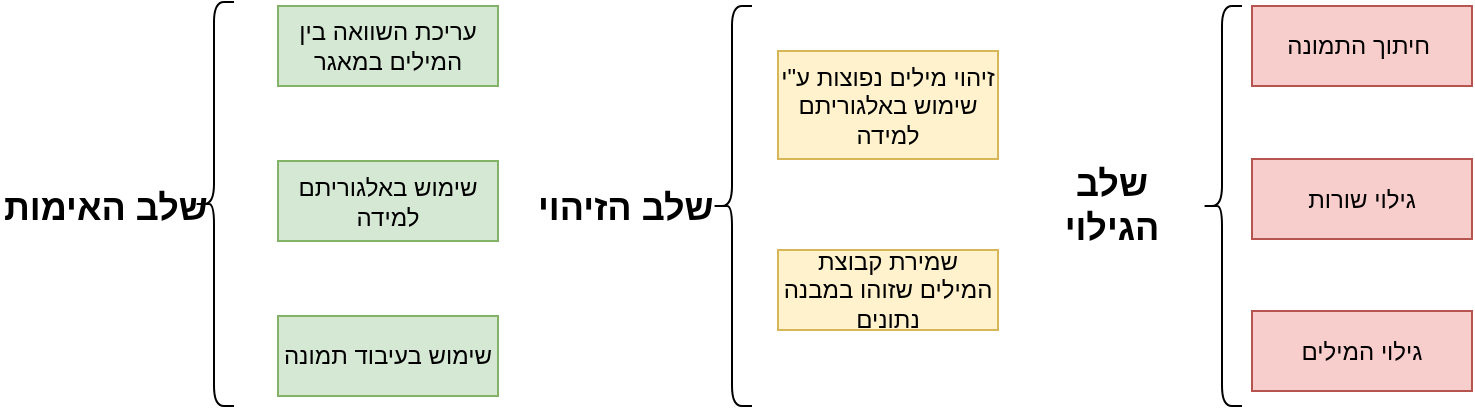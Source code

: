 <mxfile version="12.3.7" type="device" pages="1"><diagram id="2qB7DJfTvKaO6HOpUvV_" name="Page-1"><mxGraphModel dx="1022" dy="437" grid="1" gridSize="10" guides="1" tooltips="1" connect="1" arrows="1" fold="1" page="1" pageScale="1" pageWidth="827" pageHeight="1169" math="0" shadow="0"><root><mxCell id="0"/><mxCell id="1" parent="0"/><mxCell id="Zn6Dj9dl5-E-sPXLLdm--1" value="חיתוך התמונה&amp;nbsp;" style="rounded=0;whiteSpace=wrap;html=1;fillColor=#f8cecc;strokeColor=#b85450;" parent="1" vertex="1"><mxGeometry x="650" y="60" width="110" height="40" as="geometry"/></mxCell><mxCell id="Zn6Dj9dl5-E-sPXLLdm--2" value="גילוי שורות" style="rounded=0;whiteSpace=wrap;html=1;fillColor=#f8cecc;strokeColor=#b85450;" parent="1" vertex="1"><mxGeometry x="650" y="136.5" width="110" height="40" as="geometry"/></mxCell><mxCell id="Zn6Dj9dl5-E-sPXLLdm--3" value="גילוי המילים" style="rounded=0;whiteSpace=wrap;html=1;fillColor=#f8cecc;strokeColor=#b85450;" parent="1" vertex="1"><mxGeometry x="650" y="212.5" width="110" height="40" as="geometry"/></mxCell><mxCell id="Zn6Dj9dl5-E-sPXLLdm--9" value="שמירת קבוצת המילים שזוהו במבנה נתונים" style="rounded=0;whiteSpace=wrap;html=1;fillColor=#fff2cc;strokeColor=#d6b656;" parent="1" vertex="1"><mxGeometry x="413" y="182" width="110" height="40" as="geometry"/></mxCell><mxCell id="Zn6Dj9dl5-E-sPXLLdm--11" value="שימוש בעיבוד תמונה" style="rounded=0;whiteSpace=wrap;html=1;fillColor=#d5e8d4;strokeColor=#82b366;" parent="1" vertex="1"><mxGeometry x="163" y="215" width="110" height="40" as="geometry"/></mxCell><mxCell id="Zn6Dj9dl5-E-sPXLLdm--12" value="שימוש באלגוריתם למידה" style="rounded=0;whiteSpace=wrap;html=1;fillColor=#d5e8d4;strokeColor=#82b366;" parent="1" vertex="1"><mxGeometry x="163" y="137.5" width="110" height="40" as="geometry"/></mxCell><mxCell id="Zn6Dj9dl5-E-sPXLLdm--13" value="עריכת השוואה בין המילים במאגר" style="rounded=0;whiteSpace=wrap;html=1;fillColor=#d5e8d4;strokeColor=#82b366;" parent="1" vertex="1"><mxGeometry x="163" y="60" width="110" height="40" as="geometry"/></mxCell><mxCell id="Zn6Dj9dl5-E-sPXLLdm--16" value="&lt;b&gt;&lt;font style=&quot;font-size: 18px&quot;&gt;שלב הגילוי&lt;/font&gt;&lt;/b&gt;" style="text;html=1;strokeColor=none;fillColor=none;align=center;verticalAlign=middle;whiteSpace=wrap;rounded=0;" parent="1" vertex="1"><mxGeometry x="535" y="150" width="90" height="20" as="geometry"/></mxCell><mxCell id="Zn6Dj9dl5-E-sPXLLdm--19" value="" style="shape=curlyBracket;whiteSpace=wrap;html=1;rounded=1;" parent="1" vertex="1"><mxGeometry x="380" y="60" width="20" height="200" as="geometry"/></mxCell><mxCell id="Zn6Dj9dl5-E-sPXLLdm--20" value="" style="shape=curlyBracket;whiteSpace=wrap;html=1;rounded=1;" parent="1" vertex="1"><mxGeometry x="625" y="60" width="20" height="200" as="geometry"/></mxCell><mxCell id="Zn6Dj9dl5-E-sPXLLdm--25" value="&lt;font style=&quot;font-size: 18px&quot;&gt;&lt;b&gt;שלב הזיהוי&lt;/b&gt;&lt;/font&gt;" style="text;html=1;" parent="1" vertex="1"><mxGeometry x="291" y="144" width="80" height="30" as="geometry"/></mxCell><mxCell id="Zn6Dj9dl5-E-sPXLLdm--28" value="" style="shape=curlyBracket;whiteSpace=wrap;html=1;rounded=1;" parent="1" vertex="1"><mxGeometry x="121" y="58" width="20" height="202" as="geometry"/></mxCell><mxCell id="Zn6Dj9dl5-E-sPXLLdm--31" value="&lt;font style=&quot;font-size: 18px&quot;&gt;&lt;b&gt;שלב האימות&lt;/b&gt;&lt;/font&gt;" style="text;html=1;" parent="1" vertex="1"><mxGeometry x="24" y="144" width="80" height="30" as="geometry"/></mxCell><mxCell id="jD79LmmmCWF_ZF158SfB-1" value="זיהוי מילים נפוצות ע&quot;י שימוש באלגוריתם למידה" style="rounded=0;whiteSpace=wrap;html=1;fillColor=#fff2cc;strokeColor=#d6b656;" vertex="1" parent="1"><mxGeometry x="413" y="82.5" width="110" height="54" as="geometry"/></mxCell></root></mxGraphModel></diagram></mxfile>